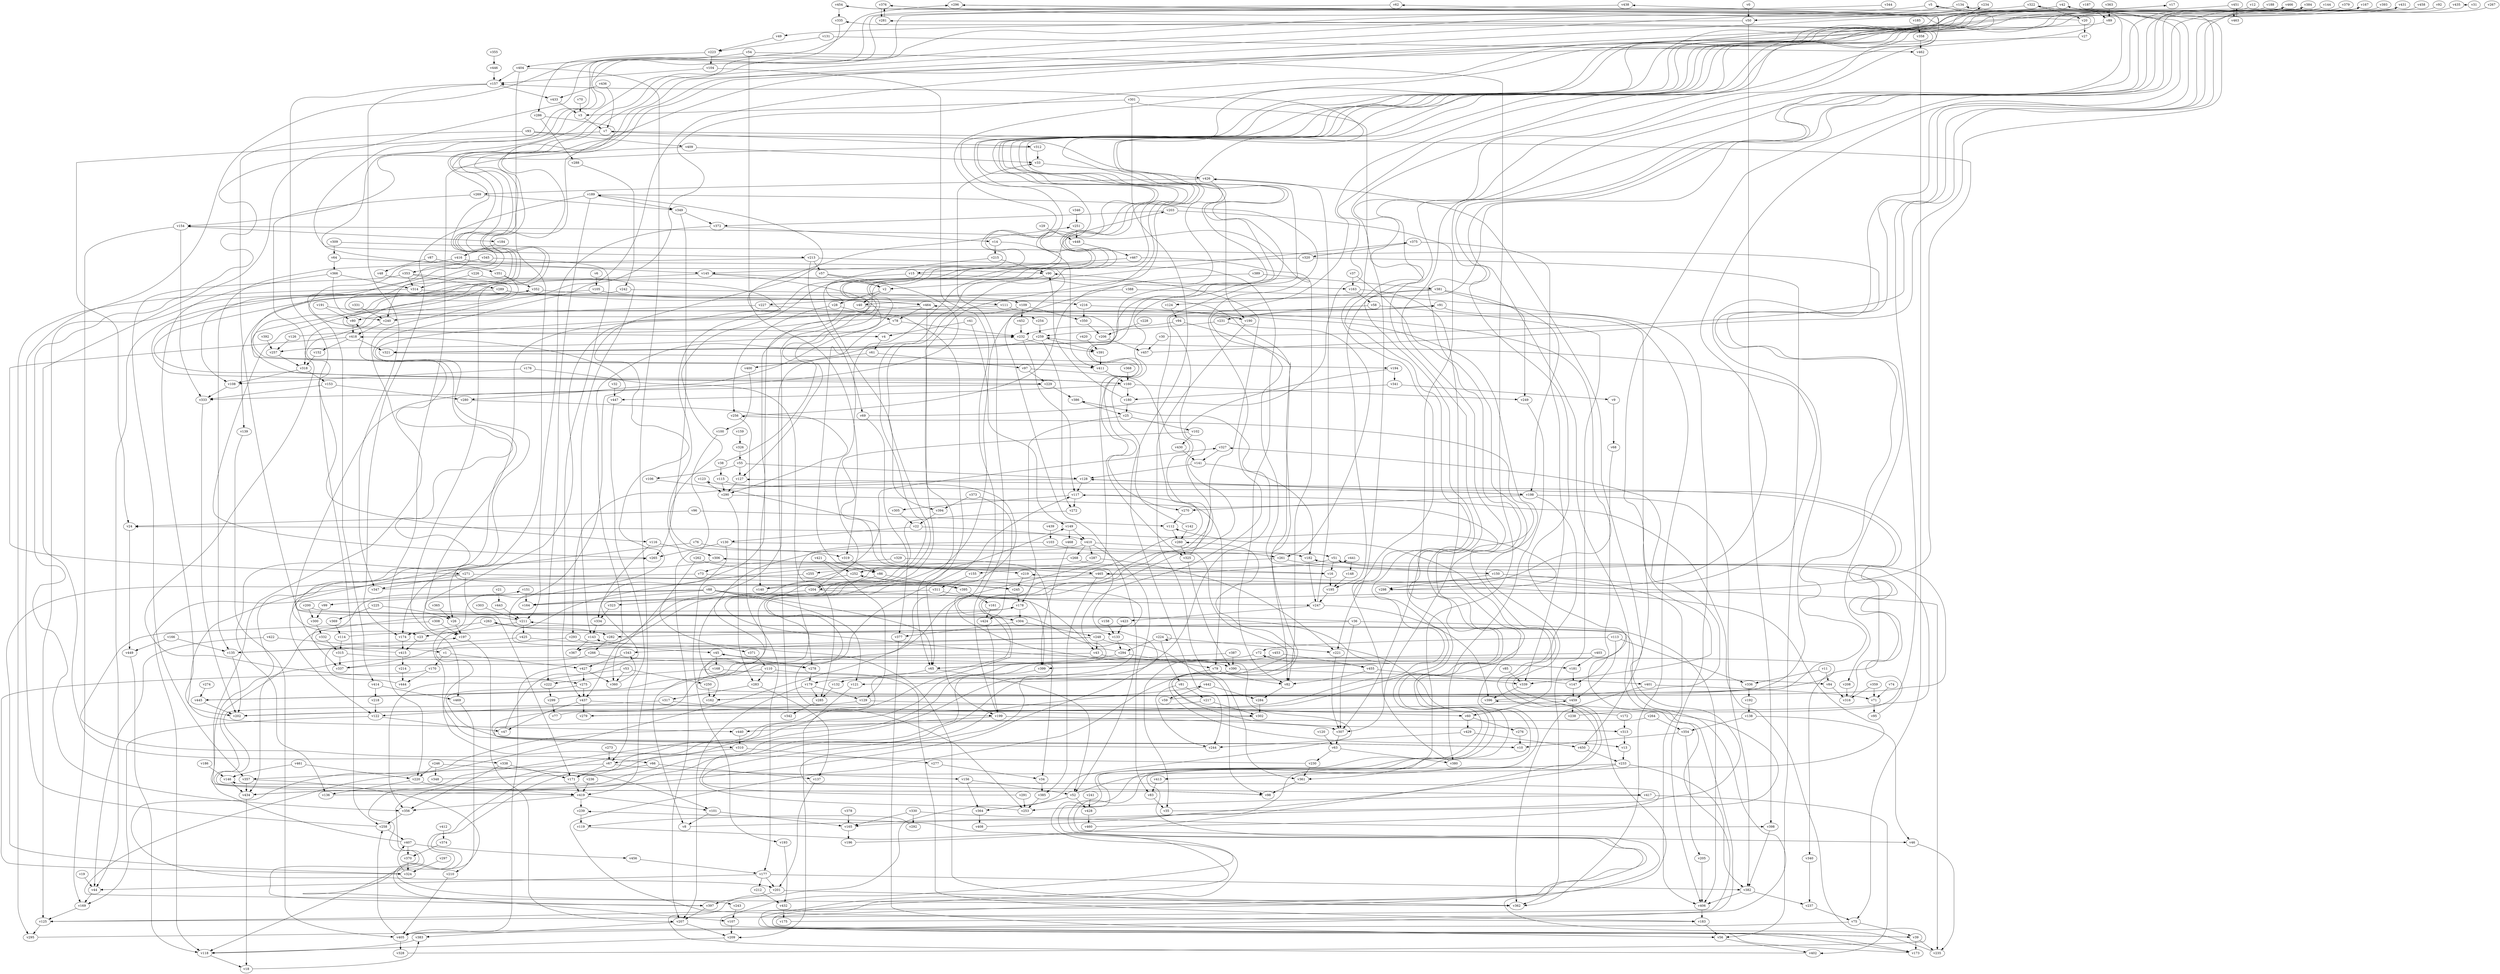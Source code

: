 // Benchmark game 705 - 470 vertices
// time_bound: 60
// targets: v287
digraph G {
    v0 [name="v0", player=0];
    v1 [name="v1", player=1];
    v2 [name="v2", player=1];
    v3 [name="v3", player=1];
    v4 [name="v4", player=0];
    v5 [name="v5", player=0];
    v6 [name="v6", player=1];
    v7 [name="v7", player=1];
    v8 [name="v8", player=1];
    v9 [name="v9", player=1];
    v10 [name="v10", player=1];
    v11 [name="v11", player=1];
    v12 [name="v12", player=1];
    v13 [name="v13", player=1];
    v14 [name="v14", player=1];
    v15 [name="v15", player=1];
    v16 [name="v16", player=1];
    v17 [name="v17", player=0];
    v18 [name="v18", player=0];
    v19 [name="v19", player=1];
    v20 [name="v20", player=1];
    v21 [name="v21", player=0];
    v22 [name="v22", player=1];
    v23 [name="v23", player=1];
    v24 [name="v24", player=1];
    v25 [name="v25", player=0];
    v26 [name="v26", player=1];
    v27 [name="v27", player=0];
    v28 [name="v28", player=0];
    v29 [name="v29", player=0];
    v30 [name="v30", player=1];
    v31 [name="v31", player=1];
    v32 [name="v32", player=1];
    v33 [name="v33", player=1];
    v34 [name="v34", player=0];
    v35 [name="v35", player=0];
    v36 [name="v36", player=0];
    v37 [name="v37", player=1];
    v38 [name="v38", player=1];
    v39 [name="v39", player=1];
    v40 [name="v40", player=0];
    v41 [name="v41", player=1];
    v42 [name="v42", player=1];
    v43 [name="v43", player=0];
    v44 [name="v44", player=1];
    v45 [name="v45", player=1];
    v46 [name="v46", player=1];
    v47 [name="v47", player=1];
    v48 [name="v48", player=0];
    v49 [name="v49", player=1];
    v50 [name="v50", player=1];
    v51 [name="v51", player=0];
    v52 [name="v52", player=0];
    v53 [name="v53", player=0];
    v54 [name="v54", player=1];
    v55 [name="v55", player=1];
    v56 [name="v56", player=1];
    v57 [name="v57", player=1];
    v58 [name="v58", player=0];
    v59 [name="v59", player=0];
    v60 [name="v60", player=1];
    v61 [name="v61", player=0];
    v62 [name="v62", player=1];
    v63 [name="v63", player=0];
    v64 [name="v64", player=1];
    v65 [name="v65", player=1];
    v66 [name="v66", player=0];
    v67 [name="v67", player=0];
    v68 [name="v68", player=1];
    v69 [name="v69", player=0];
    v70 [name="v70", player=1];
    v71 [name="v71", player=0];
    v72 [name="v72", player=0];
    v73 [name="v73", player=1];
    v74 [name="v74", player=0];
    v75 [name="v75", player=1];
    v76 [name="v76", player=0];
    v77 [name="v77", player=0];
    v78 [name="v78", player=0];
    v79 [name="v79", player=0];
    v80 [name="v80", player=0];
    v81 [name="v81", player=1];
    v82 [name="v82", player=0];
    v83 [name="v83", player=1];
    v84 [name="v84", player=0];
    v85 [name="v85", player=1];
    v86 [name="v86", player=1];
    v87 [name="v87", player=0];
    v88 [name="v88", player=0];
    v89 [name="v89", player=0];
    v90 [name="v90", player=0];
    v91 [name="v91", player=0];
    v92 [name="v92", player=0];
    v93 [name="v93", player=1];
    v94 [name="v94", player=0];
    v95 [name="v95", player=1];
    v96 [name="v96", player=1];
    v97 [name="v97", player=0];
    v98 [name="v98", player=0];
    v99 [name="v99", player=0];
    v100 [name="v100", player=1];
    v101 [name="v101", player=0];
    v102 [name="v102", player=1];
    v103 [name="v103", player=0];
    v104 [name="v104", player=0];
    v105 [name="v105", player=0];
    v106 [name="v106", player=0];
    v107 [name="v107", player=1];
    v108 [name="v108", player=1];
    v109 [name="v109", player=0];
    v110 [name="v110", player=1];
    v111 [name="v111", player=1];
    v112 [name="v112", player=1];
    v113 [name="v113", player=0];
    v114 [name="v114", player=0];
    v115 [name="v115", player=0];
    v116 [name="v116", player=1];
    v117 [name="v117", player=1];
    v118 [name="v118", player=0];
    v119 [name="v119", player=1];
    v120 [name="v120", player=1];
    v121 [name="v121", player=1];
    v122 [name="v122", player=0];
    v123 [name="v123", player=0];
    v124 [name="v124", player=1];
    v125 [name="v125", player=0];
    v126 [name="v126", player=1];
    v127 [name="v127", player=1];
    v128 [name="v128", player=1];
    v129 [name="v129", player=0];
    v130 [name="v130", player=0];
    v131 [name="v131", player=1];
    v132 [name="v132", player=1];
    v133 [name="v133", player=0];
    v134 [name="v134", player=0];
    v135 [name="v135", player=1];
    v136 [name="v136", player=1];
    v137 [name="v137", player=0];
    v138 [name="v138", player=1];
    v139 [name="v139", player=0];
    v140 [name="v140", player=1];
    v141 [name="v141", player=0];
    v142 [name="v142", player=0];
    v143 [name="v143", player=0];
    v144 [name="v144", player=1];
    v145 [name="v145", player=0];
    v146 [name="v146", player=1];
    v147 [name="v147", player=1];
    v148 [name="v148", player=0];
    v149 [name="v149", player=1];
    v150 [name="v150", player=1];
    v151 [name="v151", player=0];
    v152 [name="v152", player=0];
    v153 [name="v153", player=1];
    v154 [name="v154", player=1];
    v155 [name="v155", player=0];
    v156 [name="v156", player=1];
    v157 [name="v157", player=1];
    v158 [name="v158", player=0];
    v159 [name="v159", player=0];
    v160 [name="v160", player=0];
    v161 [name="v161", player=1];
    v162 [name="v162", player=1];
    v163 [name="v163", player=0];
    v164 [name="v164", player=0];
    v165 [name="v165", player=0];
    v166 [name="v166", player=1];
    v167 [name="v167", player=1];
    v168 [name="v168", player=1];
    v169 [name="v169", player=1];
    v170 [name="v170", player=1];
    v171 [name="v171", player=1];
    v172 [name="v172", player=1];
    v173 [name="v173", player=1];
    v174 [name="v174", player=1];
    v175 [name="v175", player=1];
    v176 [name="v176", player=0];
    v177 [name="v177", player=0];
    v178 [name="v178", player=1];
    v179 [name="v179", player=0];
    v180 [name="v180", player=0];
    v181 [name="v181", player=1];
    v182 [name="v182", player=0];
    v183 [name="v183", player=1];
    v184 [name="v184", player=0];
    v185 [name="v185", player=1];
    v186 [name="v186", player=0];
    v187 [name="v187", player=0];
    v188 [name="v188", player=1];
    v189 [name="v189", player=0];
    v190 [name="v190", player=1];
    v191 [name="v191", player=1];
    v192 [name="v192", player=0];
    v193 [name="v193", player=0];
    v194 [name="v194", player=0];
    v195 [name="v195", player=0];
    v196 [name="v196", player=1];
    v197 [name="v197", player=0];
    v198 [name="v198", player=0];
    v199 [name="v199", player=0];
    v200 [name="v200", player=0];
    v201 [name="v201", player=0];
    v202 [name="v202", player=1];
    v203 [name="v203", player=1];
    v204 [name="v204", player=1];
    v205 [name="v205", player=0];
    v206 [name="v206", player=0];
    v207 [name="v207", player=0];
    v208 [name="v208", player=0];
    v209 [name="v209", player=0];
    v210 [name="v210", player=0];
    v211 [name="v211", player=1];
    v212 [name="v212", player=1];
    v213 [name="v213", player=0];
    v214 [name="v214", player=1];
    v215 [name="v215", player=1];
    v216 [name="v216", player=1];
    v217 [name="v217", player=1];
    v218 [name="v218", player=0];
    v219 [name="v219", player=1];
    v220 [name="v220", player=0];
    v221 [name="v221", player=0];
    v222 [name="v222", player=0];
    v223 [name="v223", player=1];
    v224 [name="v224", player=1];
    v225 [name="v225", player=0];
    v226 [name="v226", player=1];
    v227 [name="v227", player=1];
    v228 [name="v228", player=1];
    v229 [name="v229", player=0];
    v230 [name="v230", player=1];
    v231 [name="v231", player=1];
    v232 [name="v232", player=1];
    v233 [name="v233", player=1];
    v234 [name="v234", player=1];
    v235 [name="v235", player=0];
    v236 [name="v236", player=1];
    v237 [name="v237", player=0];
    v238 [name="v238", player=0];
    v239 [name="v239", player=0];
    v240 [name="v240", player=1];
    v241 [name="v241", player=0];
    v242 [name="v242", player=0];
    v243 [name="v243", player=1];
    v244 [name="v244", player=0];
    v245 [name="v245", player=0];
    v246 [name="v246", player=1];
    v247 [name="v247", player=0];
    v248 [name="v248", player=1];
    v249 [name="v249", player=0];
    v250 [name="v250", player=0];
    v251 [name="v251", player=0];
    v252 [name="v252", player=1];
    v253 [name="v253", player=1];
    v254 [name="v254", player=1];
    v255 [name="v255", player=0];
    v256 [name="v256", player=0];
    v257 [name="v257", player=1];
    v258 [name="v258", player=1];
    v259 [name="v259", player=1];
    v260 [name="v260", player=1];
    v261 [name="v261", player=1];
    v262 [name="v262", player=1];
    v263 [name="v263", player=1];
    v264 [name="v264", player=0];
    v265 [name="v265", player=1];
    v266 [name="v266", player=1];
    v267 [name="v267", player=0];
    v268 [name="v268", player=0];
    v269 [name="v269", player=0];
    v270 [name="v270", player=0];
    v271 [name="v271", player=0];
    v272 [name="v272", player=1];
    v273 [name="v273", player=1];
    v274 [name="v274", player=0];
    v275 [name="v275", player=0];
    v276 [name="v276", player=0];
    v277 [name="v277", player=1];
    v278 [name="v278", player=1];
    v279 [name="v279", player=0];
    v280 [name="v280", player=1];
    v281 [name="v281", player=0];
    v282 [name="v282", player=1];
    v283 [name="v283", player=0];
    v284 [name="v284", player=0];
    v285 [name="v285", player=1];
    v286 [name="v286", player=0];
    v287 [name="v287", player=1, target=1];
    v288 [name="v288", player=0];
    v289 [name="v289", player=0];
    v290 [name="v290", player=0];
    v291 [name="v291", player=1];
    v292 [name="v292", player=1];
    v293 [name="v293", player=0];
    v294 [name="v294", player=1];
    v295 [name="v295", player=1];
    v296 [name="v296", player=1];
    v297 [name="v297", player=0];
    v298 [name="v298", player=1];
    v299 [name="v299", player=0];
    v300 [name="v300", player=0];
    v301 [name="v301", player=1];
    v302 [name="v302", player=0];
    v303 [name="v303", player=1];
    v304 [name="v304", player=0];
    v305 [name="v305", player=1];
    v306 [name="v306", player=1];
    v307 [name="v307", player=0];
    v308 [name="v308", player=1];
    v309 [name="v309", player=1];
    v310 [name="v310", player=1];
    v311 [name="v311", player=0];
    v312 [name="v312", player=1];
    v313 [name="v313", player=1];
    v314 [name="v314", player=1];
    v315 [name="v315", player=0];
    v316 [name="v316", player=1];
    v317 [name="v317", player=1];
    v318 [name="v318", player=0];
    v319 [name="v319", player=0];
    v320 [name="v320", player=0];
    v321 [name="v321", player=0];
    v322 [name="v322", player=0];
    v323 [name="v323", player=1];
    v324 [name="v324", player=1];
    v325 [name="v325", player=0];
    v326 [name="v326", player=0];
    v327 [name="v327", player=0];
    v328 [name="v328", player=1];
    v329 [name="v329", player=1];
    v330 [name="v330", player=0];
    v331 [name="v331", player=0];
    v332 [name="v332", player=0];
    v333 [name="v333", player=1];
    v334 [name="v334", player=1];
    v335 [name="v335", player=1];
    v336 [name="v336", player=0];
    v337 [name="v337", player=1];
    v338 [name="v338", player=0];
    v339 [name="v339", player=0];
    v340 [name="v340", player=1];
    v341 [name="v341", player=0];
    v342 [name="v342", player=1];
    v343 [name="v343", player=0];
    v344 [name="v344", player=1];
    v345 [name="v345", player=1];
    v346 [name="v346", player=1];
    v347 [name="v347", player=0];
    v348 [name="v348", player=1];
    v349 [name="v349", player=1];
    v350 [name="v350", player=1];
    v351 [name="v351", player=0];
    v352 [name="v352", player=1];
    v353 [name="v353", player=1];
    v354 [name="v354", player=0];
    v355 [name="v355", player=0];
    v356 [name="v356", player=0];
    v357 [name="v357", player=1];
    v358 [name="v358", player=0];
    v359 [name="v359", player=1];
    v360 [name="v360", player=1];
    v361 [name="v361", player=0];
    v362 [name="v362", player=0];
    v363 [name="v363", player=1];
    v364 [name="v364", player=0];
    v365 [name="v365", player=0];
    v366 [name="v366", player=0];
    v367 [name="v367", player=0];
    v368 [name="v368", player=0];
    v369 [name="v369", player=1];
    v370 [name="v370", player=1];
    v371 [name="v371", player=0];
    v372 [name="v372", player=0];
    v373 [name="v373", player=1];
    v374 [name="v374", player=1];
    v375 [name="v375", player=1];
    v376 [name="v376", player=0];
    v377 [name="v377", player=0];
    v378 [name="v378", player=0];
    v379 [name="v379", player=0];
    v380 [name="v380", player=0];
    v381 [name="v381", player=1];
    v382 [name="v382", player=0];
    v383 [name="v383", player=1];
    v384 [name="v384", player=0];
    v385 [name="v385", player=1];
    v386 [name="v386", player=1];
    v387 [name="v387", player=0];
    v388 [name="v388", player=1];
    v389 [name="v389", player=0];
    v390 [name="v390", player=1];
    v391 [name="v391", player=1];
    v392 [name="v392", player=1];
    v393 [name="v393", player=1];
    v394 [name="v394", player=1];
    v395 [name="v395", player=0];
    v396 [name="v396", player=1];
    v397 [name="v397", player=0];
    v398 [name="v398", player=0];
    v399 [name="v399", player=1];
    v400 [name="v400", player=1];
    v401 [name="v401", player=1];
    v402 [name="v402", player=0];
    v403 [name="v403", player=1];
    v404 [name="v404", player=1];
    v405 [name="v405", player=1];
    v406 [name="v406", player=1];
    v407 [name="v407", player=1];
    v408 [name="v408", player=0];
    v409 [name="v409", player=1];
    v410 [name="v410", player=0];
    v411 [name="v411", player=0];
    v412 [name="v412", player=1];
    v413 [name="v413", player=0];
    v414 [name="v414", player=1];
    v415 [name="v415", player=1];
    v416 [name="v416", player=1];
    v417 [name="v417", player=1];
    v418 [name="v418", player=0];
    v419 [name="v419", player=0];
    v420 [name="v420", player=1];
    v421 [name="v421", player=1];
    v422 [name="v422", player=0];
    v423 [name="v423", player=0];
    v424 [name="v424", player=1];
    v425 [name="v425", player=0];
    v426 [name="v426", player=1];
    v427 [name="v427", player=1];
    v428 [name="v428", player=0];
    v429 [name="v429", player=1];
    v430 [name="v430", player=1];
    v431 [name="v431", player=0];
    v432 [name="v432", player=1];
    v433 [name="v433", player=0];
    v434 [name="v434", player=0];
    v435 [name="v435", player=1];
    v436 [name="v436", player=1];
    v437 [name="v437", player=1];
    v438 [name="v438", player=1];
    v439 [name="v439", player=0];
    v440 [name="v440", player=1];
    v441 [name="v441", player=1];
    v442 [name="v442", player=0];
    v443 [name="v443", player=1];
    v444 [name="v444", player=0];
    v445 [name="v445", player=1];
    v446 [name="v446", player=0];
    v447 [name="v447", player=1];
    v448 [name="v448", player=1];
    v449 [name="v449", player=0];
    v450 [name="v450", player=1];
    v451 [name="v451", player=0];
    v452 [name="v452", player=1];
    v453 [name="v453", player=1];
    v454 [name="v454", player=0];
    v455 [name="v455", player=1];
    v456 [name="v456", player=1];
    v457 [name="v457", player=0];
    v458 [name="v458", player=0];
    v459 [name="v459", player=0];
    v460 [name="v460", player=1];
    v461 [name="v461", player=1];
    v462 [name="v462", player=0];
    v463 [name="v463", player=1];
    v464 [name="v464", player=0];
    v465 [name="v465", player=1];
    v466 [name="v466", player=1];
    v467 [name="v467", player=1];
    v468 [name="v468", player=1];
    v469 [name="v469", player=1];

    v0 -> v50;
    v1 -> v427;
    v2 -> v28;
    v3 -> v7;
    v4 -> v61;
    v5 -> v160 [constraint="t < 5"];
    v6 -> v105;
    v7 -> v24;
    v8 -> v396 [constraint="t >= 5"];
    v9 -> v68;
    v10 -> v178 [constraint="t mod 3 == 0"];
    v11 -> v84;
    v12 -> v16 [constraint="t < 9"];
    v13 -> v233;
    v14 -> v411;
    v15 -> v240;
    v16 -> v195;
    v17 -> v23 [constraint="t mod 4 == 1"];
    v18 -> v383;
    v19 -> v44;
    v20 -> v376 [constraint="t mod 2 == 0"];
    v21 -> v443;
    v22 -> v130;
    v23 -> v415;
    v24 -> v449;
    v25 -> v102;
    v26 -> v197;
    v27 -> v254 [constraint="t < 6"];
    v28 -> v256;
    v29 -> v448;
    v30 -> v62 [constraint="t mod 4 == 0"];
    v31 -> v435 [constraint="t mod 4 == 1"];
    v32 -> v447;
    v33 -> v426;
    v34 -> v385;
    v35 -> v211 [constraint="t mod 3 == 1"];
    v36 -> v189 [constraint="t mod 5 == 4"];
    v37 -> v46 [constraint="t mod 2 == 0"];
    v38 -> v384 [constraint="t mod 3 == 2"];
    v39 -> v239 [constraint="t >= 5"];
    v40 -> v298 [constraint="t >= 5"];
    v41 -> v149;
    v42 -> v194 [constraint="t < 13"];
    v43 -> v181;
    v44 -> v169;
    v45 -> v278;
    v46 -> v235;
    v47 -> v203 [constraint="t < 11"];
    v48 -> v133 [constraint="t < 14"];
    v49 -> v223;
    v50 -> v49;
    v51 -> v16;
    v52 -> v454 [constraint="t >= 4"];
    v53 -> v250;
    v54 -> v404;
    v55 -> v128;
    v56 -> v402;
    v57 -> v333 [constraint="t mod 2 == 1"];
    v58 -> v231;
    v59 -> v72 [constraint="t >= 2"];
    v60 -> v429;
    v61 -> v400;
    v62 -> v338 [constraint="t < 10"];
    v63 -> v380;
    v64 -> v445 [constraint="t mod 3 == 2"];
    v65 -> v179;
    v66 -> v137;
    v67 -> v357;
    v68 -> v147;
    v69 -> v335 [constraint="t < 8"];
    v70 -> v3;
    v71 -> v95;
    v72 -> v399;
    v73 -> v122;
    v74 -> v71;
    v75 -> v39;
    v76 -> v174;
    v77 -> v182 [constraint="t < 9"];
    v78 -> v232;
    v79 -> v183 [constraint="t mod 3 == 1"];
    v80 -> v418;
    v81 -> v217;
    v82 -> v284;
    v83 -> v35;
    v84 -> v316;
    v85 -> v339;
    v86 -> v204;
    v87 -> v351;
    v88 -> v121;
    v89 -> v229 [constraint="t mod 5 == 4"];
    v90 -> v2;
    v91 -> v231;
    v92 -> v40 [constraint="t >= 1"];
    v93 -> v321 [constraint="t mod 3 == 0"];
    v94 -> v232;
    v95 -> v127 [constraint="t < 10"];
    v96 -> v112;
    v97 -> v397 [constraint="t < 7"];
    v98 -> v178 [constraint="t < 11"];
    v99 -> v300;
    v100 -> v207;
    v101 -> v165;
    v102 -> v465 [constraint="t mod 3 == 1"];
    v103 -> v261;
    v104 -> v199;
    v105 -> v44;
    v106 -> v465 [constraint="t >= 4"];
    v107 -> v209;
    v108 -> v333;
    v109 -> v350;
    v110 -> v84;
    v111 -> v80;
    v112 -> v260;
    v113 -> v72;
    v114 -> v252 [constraint="t mod 5 == 4"];
    v115 -> v302 [constraint="t mod 3 == 2"];
    v116 -> v334;
    v117 -> v305;
    v118 -> v18;
    v119 -> v39 [constraint="t >= 2"];
    v120 -> v63;
    v121 -> v209;
    v122 -> v169;
    v123 -> v290;
    v124 -> v94;
    v125 -> v464 [constraint="t mod 3 == 1"];
    v126 -> v5 [constraint="t mod 4 == 2"];
    v127 -> v290;
    v128 -> v293;
    v129 -> v60;
    v130 -> v13 [constraint="t < 12"];
    v131 -> v462;
    v132 -> v285;
    v133 -> v294;
    v134 -> v411 [constraint="t mod 4 == 2"];
    v135 -> v202;
    v136 -> v386 [constraint="t mod 4 == 2"];
    v137 -> v201;
    v138 -> v46;
    v139 -> v405;
    v140 -> v42 [constraint="t < 12"];
    v141 -> v182;
    v142 -> v154 [constraint="t < 9"];
    v143 -> v367;
    v144 -> v280 [constraint="t mod 5 == 3"];
    v145 -> v257 [constraint="t >= 2"];
    v146 -> v434;
    v147 -> v375 [constraint="t mod 4 == 2"];
    v148 -> v195;
    v149 -> v410;
    v150 -> v298;
    v151 -> v164;
    v152 -> v318;
    v153 -> v280;
    v154 -> v333;
    v155 -> v311;
    v156 -> v52;
    v157 -> v258;
    v158 -> v133;
    v159 -> v326;
    v160 -> v352 [constraint="t >= 1"];
    v161 -> v424;
    v162 -> v5 [constraint="t mod 4 == 0"];
    v163 -> v307;
    v164 -> v7 [constraint="t mod 4 == 2"];
    v165 -> v196;
    v166 -> v449;
    v167 -> v321 [constraint="t < 13"];
    v168 -> v222;
    v169 -> v125;
    v170 -> v324 [constraint="t mod 2 == 0"];
    v171 -> v419;
    v172 -> v260 [constraint="t < 7"];
    v173 -> v322 [constraint="t < 13"];
    v174 -> v415;
    v175 -> v426 [constraint="t mod 5 == 1"];
    v176 -> v285;
    v177 -> v44;
    v178 -> v304;
    v179 -> v285;
    v180 -> v25;
    v181 -> v147;
    v182 -> v247;
    v183 -> v56;
    v184 -> v416;
    v185 -> v358;
    v186 -> v146;
    v187 -> v89 [constraint="t < 10"];
    v188 -> v51 [constraint="t mod 2 == 0"];
    v189 -> v434 [constraint="t < 7"];
    v190 -> v251 [constraint="t mod 4 == 3"];
    v191 -> v325 [constraint="t >= 5"];
    v192 -> v138;
    v193 -> v432;
    v194 -> v107 [constraint="t mod 4 == 3"];
    v195 -> v247;
    v196 -> v256 [constraint="t < 15"];
    v197 -> v207;
    v198 -> v128;
    v199 -> v33;
    v200 -> v132 [constraint="t mod 5 == 3"];
    v201 -> v362;
    v202 -> v459 [constraint="t mod 4 == 0"];
    v203 -> v307;
    v204 -> v438 [constraint="t < 11"];
    v205 -> v406;
    v206 -> v457;
    v207 -> v209;
    v208 -> v316;
    v209 -> v118 [constraint="t mod 2 == 1"];
    v210 -> v405;
    v211 -> v91 [constraint="t >= 3"];
    v212 -> v432;
    v213 -> v82;
    v214 -> v444;
    v215 -> v90;
    v216 -> v190;
    v217 -> v98 [constraint="t mod 3 == 1"];
    v218 -> v122;
    v219 -> v245;
    v220 -> v136;
    v221 -> v307;
    v222 -> v299;
    v223 -> v104;
    v224 -> v221;
    v225 -> v26;
    v226 -> v314;
    v227 -> v65;
    v228 -> v206;
    v229 -> v304 [constraint="t mod 2 == 0"];
    v230 -> v418 [constraint="t >= 4"];
    v231 -> v261;
    v232 -> v391;
    v233 -> v165 [constraint="t < 8"];
    v234 -> v232 [constraint="t < 11"];
    v235 -> v143 [constraint="t < 7"];
    v236 -> v419;
    v237 -> v75;
    v238 -> v466 [constraint="t mod 2 == 1"];
    v239 -> v119;
    v240 -> v418;
    v241 -> v428;
    v242 -> v139;
    v243 -> v107;
    v244 -> v117 [constraint="t mod 3 == 1"];
    v245 -> v178;
    v246 -> v101;
    v247 -> v426;
    v248 -> v367 [constraint="t mod 3 == 2"];
    v249 -> v380;
    v250 -> v162;
    v251 -> v448;
    v252 -> v140;
    v253 -> v306 [constraint="t < 11"];
    v254 -> v259;
    v255 -> v440 [constraint="t mod 5 == 0"];
    v256 -> v157 [constraint="t mod 3 == 0"];
    v257 -> v318;
    v258 -> v296 [constraint="t mod 3 == 1"];
    v259 -> v272;
    v260 -> v325;
    v261 -> v155;
    v262 -> v360;
    v263 -> v282;
    v264 -> v310 [constraint="t >= 4"];
    v265 -> v17 [constraint="t < 9"];
    v266 -> v278;
    v267 -> v208 [constraint="t < 14"];
    v268 -> v255;
    v269 -> v349;
    v270 -> v112;
    v271 -> v324 [constraint="t < 8"];
    v272 -> v135 [constraint="t < 14"];
    v273 -> v67;
    v274 -> v445;
    v275 -> v10 [constraint="t < 5"];
    v276 -> v10;
    v277 -> v34;
    v278 -> v179;
    v279 -> v281 [constraint="t >= 2"];
    v280 -> v290 [constraint="t >= 3"];
    v281 -> v376 [constraint="t mod 3 == 1"];
    v282 -> v266;
    v283 -> v317;
    v284 -> v302;
    v285 -> v342;
    v286 -> v4 [constraint="t < 7"];
    v287 -> v252;
    v288 -> v242;
    v289 -> v313 [constraint="t < 10"];
    v290 -> v173 [constraint="t mod 2 == 0"];
    v291 -> v442 [constraint="t < 8"];
    v292 -> v119 [constraint="t >= 1"];
    v293 -> v45;
    v294 -> v441 [constraint="t < 6"];
    v295 -> v431 [constraint="t < 7"];
    v296 -> v279 [constraint="t >= 1"];
    v297 -> v324;
    v298 -> v24 [constraint="t < 12"];
    v299 -> v51 [constraint="t < 10"];
    v300 -> v332;
    v301 -> v244;
    v302 -> v201 [constraint="t mod 4 == 2"];
    v303 -> v211;
    v304 -> v377;
    v305 -> v22;
    v306 -> v136;
    v307 -> v63;
    v308 -> v66 [constraint="t >= 2"];
    v309 -> v162 [constraint="t >= 3"];
    v310 -> v277;
    v311 -> v247;
    v312 -> v356 [constraint="t mod 3 == 2"];
    v313 -> v13;
    v314 -> v464;
    v315 -> v417 [constraint="t < 13"];
    v316 -> v123 [constraint="t mod 3 == 1"];
    v317 -> v122;
    v318 -> v108;
    v319 -> v86;
    v320 -> v145;
    v321 -> v270 [constraint="t mod 2 == 0"];
    v322 -> v20;
    v323 -> v334;
    v324 -> v407;
    v325 -> v90;
    v326 -> v55;
    v327 -> v141;
    v328 -> v117 [constraint="t < 11"];
    v329 -> v73;
    v330 -> v398;
    v331 -> v240;
    v332 -> v315;
    v333 -> v202;
    v334 -> v143;
    v335 -> v90 [constraint="t < 11"];
    v336 -> v192;
    v337 -> v263 [constraint="t mod 4 == 0"];
    v338 -> v171;
    v339 -> v396;
    v340 -> v237;
    v341 -> v9;
    v342 -> v232;
    v343 -> v427;
    v344 -> v154 [constraint="t < 8"];
    v345 -> v353;
    v346 -> v251;
    v347 -> v259 [constraint="t mod 3 == 2"];
    v348 -> v219 [constraint="t < 6"];
    v349 -> v372;
    v350 -> v206;
    v351 -> v116 [constraint="t >= 5"];
    v352 -> v108;
    v353 -> v275 [constraint="t mod 5 == 2"];
    v354 -> v205;
    v355 -> v446;
    v356 -> v258;
    v357 -> v118 [constraint="t mod 3 == 2"];
    v358 -> v462;
    v359 -> v316;
    v360 -> v343;
    v361 -> v98;
    v362 -> v167 [constraint="t >= 4"];
    v363 -> v89;
    v364 -> v408;
    v365 -> v26;
    v366 -> v240;
    v367 -> v327 [constraint="t >= 3"];
    v368 -> v160;
    v369 -> v114;
    v370 -> v324;
    v371 -> v110;
    v372 -> v14;
    v373 -> v394;
    v374 -> v370;
    v375 -> v320;
    v376 -> v281;
    v377 -> v56;
    v378 -> v165;
    v379 -> v181 [constraint="t < 9"];
    v380 -> v296 [constraint="t < 8"];
    v381 -> v195;
    v382 -> v237;
    v383 -> v118;
    v384 -> v173 [constraint="t mod 3 == 2"];
    v385 -> v253;
    v386 -> v25;
    v387 -> v65 [constraint="t mod 5 == 1"];
    v388 -> v227;
    v389 -> v381;
    v390 -> v401;
    v391 -> v411;
    v392 -> v257;
    v393 -> v390 [constraint="t < 9"];
    v394 -> v22;
    v395 -> v265 [constraint="t < 13"];
    v396 -> v327 [constraint="t < 14"];
    v397 -> v91 [constraint="t mod 5 == 2"];
    v398 -> v382;
    v399 -> v434 [constraint="t < 7"];
    v400 -> v100;
    v401 -> v362;
    v402 -> v45 [constraint="t >= 3"];
    v403 -> v243 [constraint="t >= 4"];
    v404 -> v26;
    v405 -> v258;
    v406 -> v183;
    v407 -> v80 [constraint="t mod 5 == 0"];
    v408 -> v112 [constraint="t mod 2 == 0"];
    v409 -> v220;
    v410 -> v83;
    v411 -> v160;
    v412 -> v374;
    v413 -> v83;
    v414 -> v218;
    v415 -> v151 [constraint="t < 8"];
    v416 -> v414;
    v417 -> v402;
    v418 -> v271 [constraint="t < 9"];
    v419 -> v239;
    v420 -> v391;
    v421 -> v129;
    v422 -> v1;
    v423 -> v133;
    v424 -> v199;
    v425 -> v362;
    v426 -> v269;
    v427 -> v275;
    v428 -> v460;
    v429 -> v450;
    v430 -> v141;
    v431 -> v150 [constraint="t >= 5"];
    v432 -> v175;
    v433 -> v3;
    v434 -> v18;
    v435 -> v339 [constraint="t mod 5 == 4"];
    v436 -> v7;
    v437 -> v279;
    v438 -> v213 [constraint="t < 5"];
    v439 -> v103;
    v440 -> v310;
    v441 -> v148;
    v442 -> v284;
    v443 -> v211;
    v444 -> v197 [constraint="t < 13"];
    v445 -> v149 [constraint="t mod 5 == 2"];
    v446 -> v157;
    v447 -> v67;
    v448 -> v467;
    v449 -> v118;
    v450 -> v233;
    v451 -> v419 [constraint="t mod 2 == 1"];
    v452 -> v232;
    v453 -> v35;
    v454 -> v127 [constraint="t mod 4 == 0"];
    v455 -> v82;
    v456 -> v177;
    v457 -> v134 [constraint="t >= 1"];
    v458 -> v125 [constraint="t mod 4 == 3"];
    v459 -> v234 [constraint="t >= 5"];
    v460 -> v146 [constraint="t mod 3 == 0"];
    v461 -> v220;
    v462 -> v75;
    v463 -> v451;
    v464 -> v78;
    v465 -> v204;
    v466 -> v371 [constraint="t < 8"];
    v467 -> v82;
    v468 -> v399;
    v469 -> v210;
    v410 -> v162;
    v11 -> v336;
    v397 -> v207;
    v149 -> v468;
    v227 -> v240;
    v93 -> v337;
    v224 -> v224;
    v39 -> v173;
    v286 -> v288;
    v454 -> v335;
    v417 -> v253;
    v1 -> v170;
    v15 -> v163;
    v308 -> v197;
    v117 -> v272;
    v204 -> v399;
    v189 -> v349;
    v405 -> v328;
    v407 -> v370;
    v55 -> v127;
    v233 -> v382;
    v390 -> v121;
    v436 -> v433;
    v381 -> v124;
    v248 -> v43;
    v464 -> v65;
    v101 -> v8;
    v464 -> v197;
    v66 -> v171;
    v177 -> v382;
    v224 -> v294;
    v290 -> v283;
    v213 -> v57;
    v229 -> v386;
    v160 -> v447;
    v301 -> v3;
    v103 -> v278;
    v338 -> v356;
    v373 -> v424;
    v54 -> v361;
    v43 -> v405;
    v248 -> v98;
    v410 -> v268;
    v330 -> v292;
    v225 -> v369;
    v455 -> v339;
    v320 -> v56;
    v353 -> v314;
    v88 -> v164;
    v61 -> v97;
    v261 -> v340;
    v79 -> v82;
    v359 -> v71;
    v39 -> v235;
    v88 -> v99;
    v52 -> v364;
    v126 -> v257;
    v381 -> v249;
    v459 -> v238;
    v131 -> v223;
    v102 -> v430;
    v177 -> v212;
    v467 -> v15;
    v318 -> v153;
    v314 -> v295;
    v275 -> v437;
    v414 -> v469;
    v388 -> v198;
    v351 -> v352;
    v310 -> v67;
    v163 -> v58;
    v88 -> v65;
    v204 -> v323;
    v53 -> v356;
    v306 -> v219;
    v211 -> v23;
    v156 -> v364;
    v264 -> v354;
    v287 -> v221;
    v105 -> v216;
    v154 -> v184;
    v194 -> v341;
    v55 -> v106;
    v410 -> v182;
    v418 -> v152;
    v72 -> v455;
    v160 -> v180;
    v125 -> v295;
    v322 -> v50;
    v357 -> v434;
    v299 -> v77;
    v51 -> v465;
    v154 -> v169;
    v461 -> v146;
    v191 -> v80;
    v189 -> v174;
    v409 -> v33;
    v429 -> v244;
    v93 -> v409;
    v465 -> v235;
    v211 -> v425;
    v262 -> v86;
    v309 -> v64;
    v88 -> v118;
    v64 -> v366;
    v416 -> v145;
    v36 -> v406;
    v147 -> v459;
    v128 -> v117;
    v160 -> v249;
    v198 -> v60;
    v37 -> v163;
    v404 -> v419;
    v138 -> v354;
    v38 -> v115;
    v217 -> v302;
    v233 -> v413;
    v69 -> v377;
    v177 -> v201;
    v325 -> v390;
    v403 -> v181;
    v190 -> v361;
    v176 -> v108;
    v345 -> v437;
    v311 -> v164;
    v247 -> v423;
    v366 -> v202;
    v419 -> v101;
    v387 -> v390;
    v372 -> v211;
    v117 -> v79;
    v395 -> v161;
    v115 -> v290;
    v437 -> v47;
    v170 -> v444;
    v213 -> v135;
    v157 -> v433;
    v73 -> v245;
    v67 -> v156;
    v418 -> v321;
    v116 -> v306;
    v52 -> v428;
    v28 -> v78;
    v419 -> v356;
    v259 -> v437;
    v291 -> v253;
    v246 -> v220;
    v145 -> v2;
    v271 -> v395;
    v382 -> v406;
    v189 -> v222;
    v63 -> v230;
    v230 -> v361;
    v45 -> v168;
    v199 -> v307;
    v94 -> v82;
    v110 -> v8;
    v349 -> v265;
    v415 -> v214;
    v252 -> v245;
    v271 -> v171;
    v389 -> v52;
    v130 -> v265;
    v111 -> v450;
    v129 -> v202;
    v7 -> v312;
    v426 -> v190;
    v65 -> v52;
    v91 -> v362;
    v427 -> v360;
    v220 -> v419;
    v259 -> v391;
    v76 -> v319;
    v109 -> v452;
    v223 -> v286;
    v166 -> v135;
    v258 -> v407;
    v198 -> v382;
    v145 -> v469;
    v50 -> v398;
    v283 -> v137;
    v242 -> v109;
    v226 -> v143;
    v153 -> v333;
    v437 -> v199;
    v88 -> v43;
    v81 -> v244;
    v293 -> v337;
    v14 -> v215;
    v200 -> v300;
    v198 -> v270;
    v97 -> v229;
    v130 -> v193;
    v75 -> v405;
    v104 -> v157;
    v353 -> v289;
    v294 -> v65;
    v352 -> v464;
    v96 -> v24;
    v289 -> v125;
    v445 -> v202;
    v36 -> v307;
    v150 -> v406;
    v289 -> v111;
    v421 -> v252;
    v168 -> v183;
    v231 -> v259;
    v271 -> v347;
    v268 -> v16;
    v20 -> v27;
    v179 -> v207;
    v329 -> v34;
    v317 -> v253;
    v341 -> v180;
    v128 -> v198;
    v51 -> v150;
    v53 -> v360;
    v30 -> v457;
    v453 -> v455;
    v109 -> v140;
    v330 -> v165;
    v203 -> v372;
    v442 -> v59;
    v201 -> v397;
    v207 -> v383;
    v248 -> v343;
    v213 -> v69;
    v465 -> v385;
    v60 -> v276;
    v58 -> v362;
    v113 -> v459;
    v312 -> v33;
    v157 -> v347;
    v301 -> v221;
    v2 -> v40;
    v451 -> v463;
    v354 -> v10;
    v86 -> v395;
    v315 -> v337;
    v25 -> v178;
    v401 -> v71;
    v353 -> v357;
    v215 -> v394;
    v22 -> v410;
    v224 -> v81;
    v122 -> v47;
    v266 -> v434;
    v381 -> v406;
    v199 -> v440;
    v113 -> v336;
    v114 -> v315;
    v172 -> v313;
    v404 -> v157;
    v78 -> v86;
    v67 -> v171;
    v304 -> v248;
    v142 -> v260;
    v57 -> v2;
    v232 -> v117;
    v256 -> v177;
    v410 -> v287;
    v422 -> v44;
    v407 -> v456;
    v366 -> v314;
    v36 -> v282;
    v269 -> v318;
    v180 -> v90;
    v246 -> v348;
    v141 -> v128;
    v179 -> v129;
    v41 -> v4;
    v263 -> v174;
    v54 -> v319;
    v375 -> v339;
    v425 -> v135;
    v247 -> v396;
    v216 -> v350;
    v87 -> v48;
    v110 -> v283;
    v294 -> v79;
}

